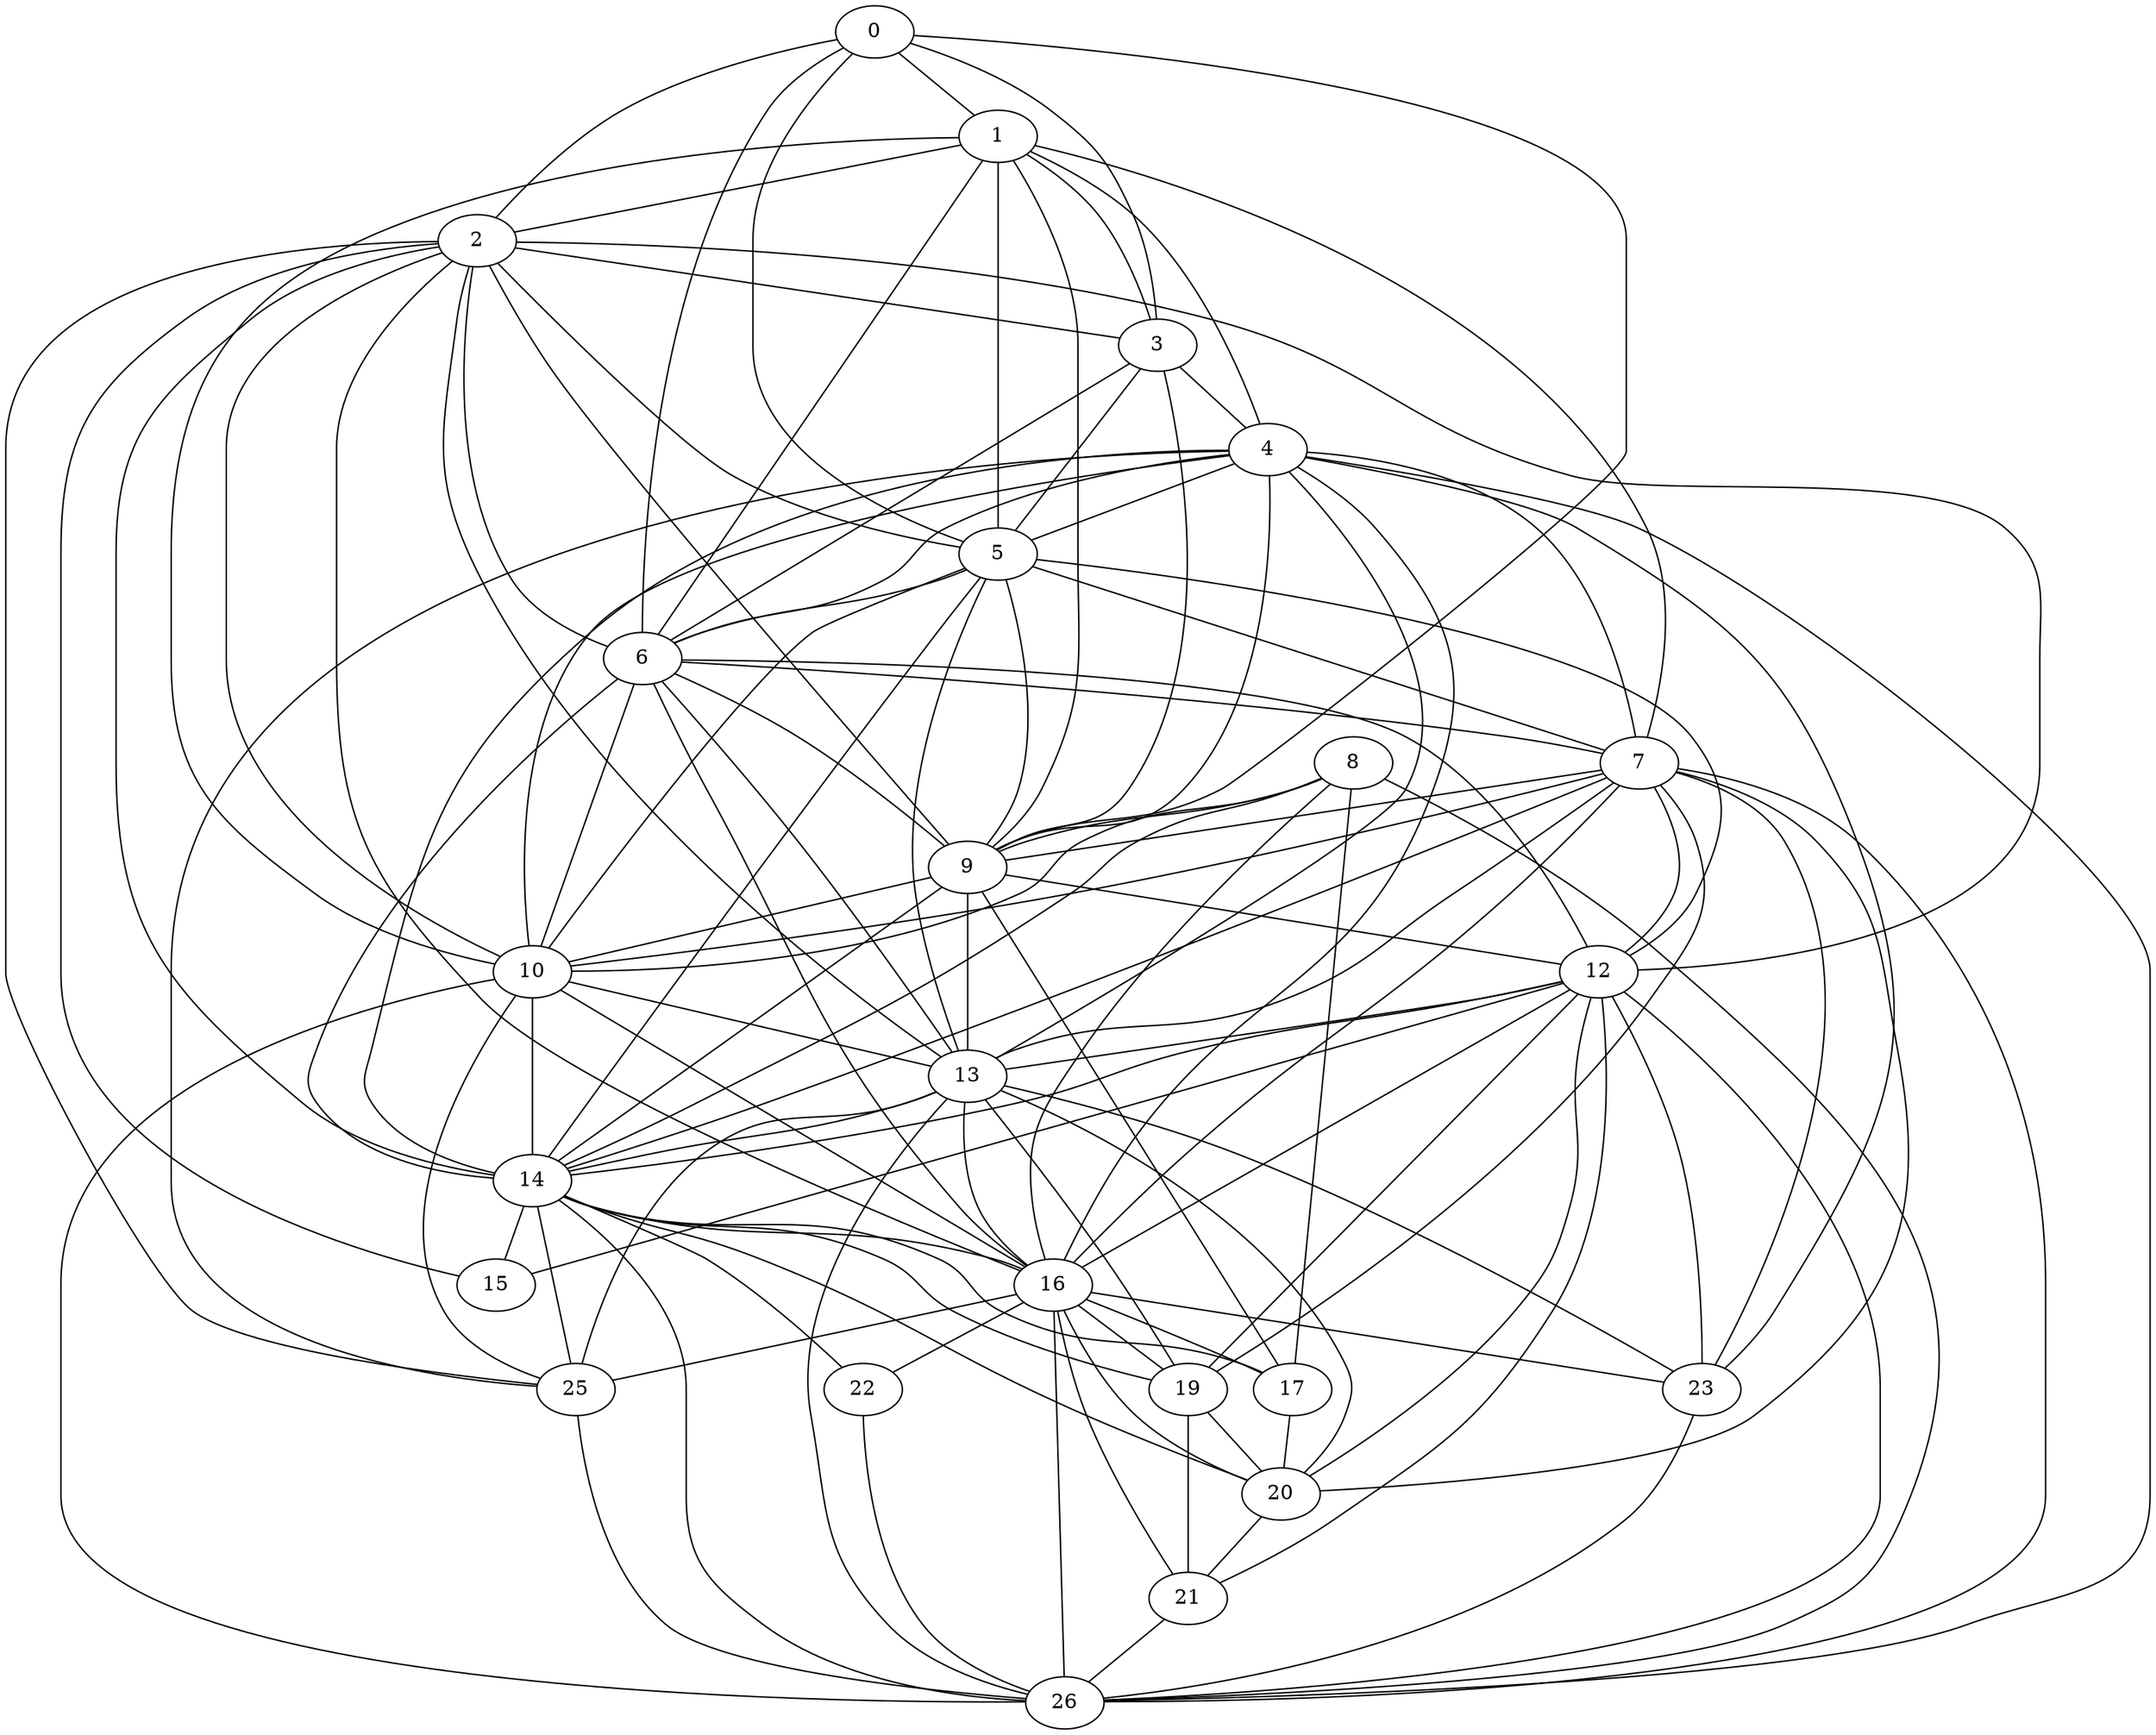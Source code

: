 graph G {
   8 -- 9
   8 -- 17
   8 -- 14
   8 -- 16
   8 -- 26
   8 -- 10
   0 -- 9
   0 -- 1
   0 -- 2
   0 -- 3
   0 -- 5
   0 -- 6
   1 -- 10
   1 -- 2
   1 -- 3
   1 -- 5
   1 -- 6
   1 -- 9
   1 -- 4
   1 -- 7
   2 -- 9
   2 -- 3
   2 -- 13
   2 -- 5
   2 -- 6
   2 -- 10
   2 -- 12
   2 -- 15
   2 -- 14
   2 -- 25
   2 -- 16
   3 -- 9
   3 -- 5
   3 -- 6
   3 -- 4
   4 -- 14
   4 -- 6
   4 -- 13
   4 -- 5
   4 -- 9
   4 -- 7
   4 -- 26
   4 -- 23
   4 -- 25
   4 -- 16
   4 -- 10
   5 -- 9
   5 -- 6
   5 -- 12
   5 -- 7
   5 -- 14
   5 -- 13
   5 -- 10
   6 -- 9
   6 -- 7
   6 -- 10
   6 -- 12
   6 -- 14
   6 -- 13
   6 -- 16
   7 -- 9
   7 -- 13
   7 -- 14
   7 -- 10
   7 -- 16
   7 -- 20
   7 -- 19
   7 -- 26
   7 -- 23
   7 -- 12
   9 -- 13
   9 -- 12
   9 -- 14
   9 -- 17
   9 -- 10
   10 -- 14
   10 -- 26
   10 -- 13
   10 -- 16
   10 -- 25
   12 -- 13
   12 -- 15
   12 -- 14
   12 -- 16
   12 -- 20
   12 -- 19
   12 -- 21
   12 -- 26
   12 -- 23
   13 -- 14
   13 -- 16
   13 -- 20
   13 -- 19
   13 -- 26
   13 -- 23
   13 -- 25
   14 -- 15
   14 -- 16
   14 -- 17
   14 -- 20
   14 -- 19
   14 -- 26
   14 -- 25
   14 -- 22
   16 -- 20
   16 -- 17
   16 -- 19
   16 -- 21
   16 -- 26
   16 -- 23
   16 -- 25
   16 -- 22
   17 -- 20
   19 -- 20
   19 -- 21
   20 -- 21
   21 -- 26
   22 -- 26
   23 -- 26
   25 -- 26
}
